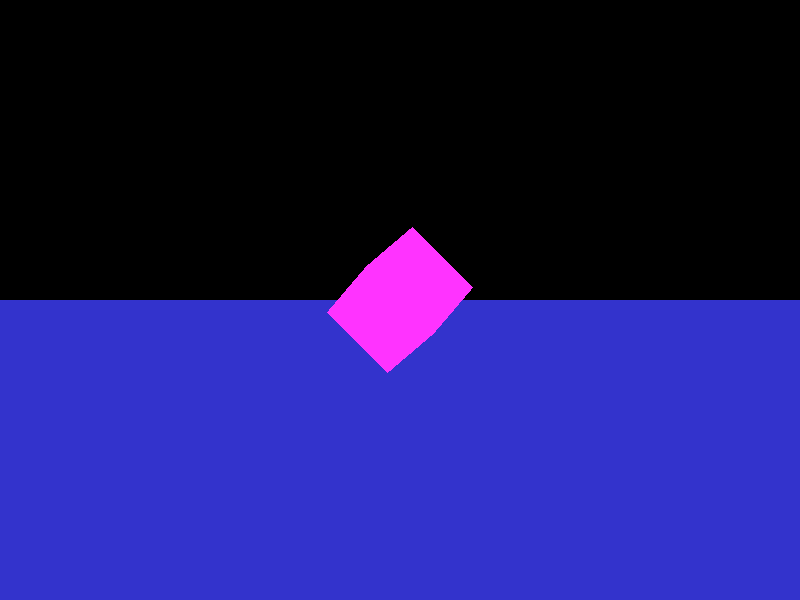 // csc 473: Simple Box

camera {
  location  <0, 0, 7>
  up        <0, 1, 0>
  right     <1.33333, 0, 0>
  look_at   <0, 0, 0>
}

light_source {<-100, 100, 100> color rgb <1.5, 1.5, 1.5>}

box { <-0.5, -0.5, -0.5>, <0.5, 0.5, 0.5>
  pigment { color rgbf <1.0, 0.2, 1.0, 0.6>}
  finish {ambient 0.2 diffuse 0.8 reflection 0.2 refraction 1.0 ior 1.9}
  //finish {ambient 0.2 diffuse 0.8}
  //rotate <-45, 0, 0>
  rotate <0, -45, 0>
  rotate <0, 0, -45>
  //translate <3, 0, -5>
}

plane {<0, 1, 0>, -4
      pigment {color rgb <0.2, 0.2, 0.8>}
      finish {ambient 0.3 diffuse 0.8}
}
